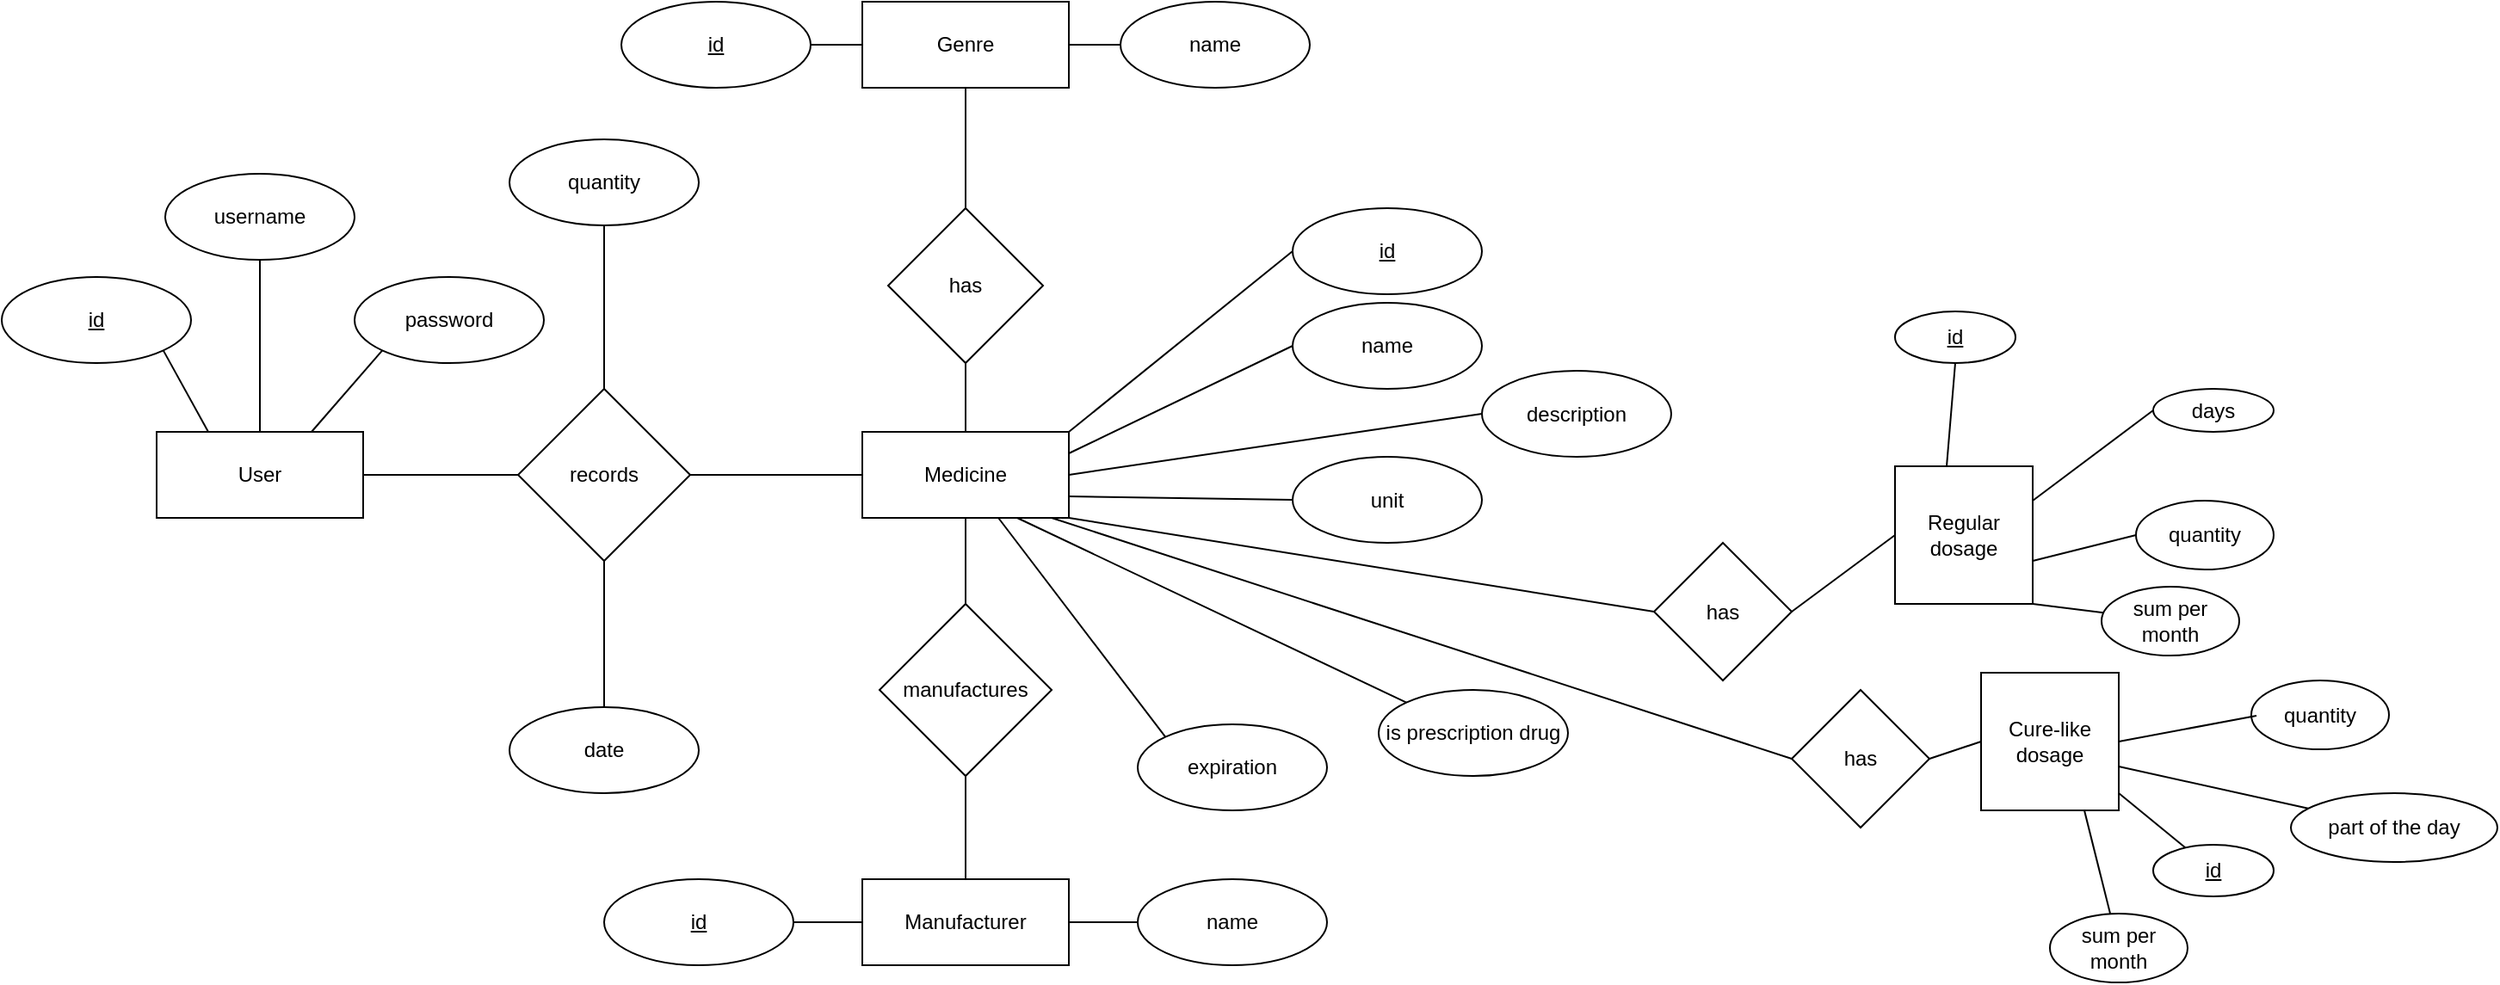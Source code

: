 <mxfile version="13.2.2" type="device"><diagram id="AJfhLETCOGpRJqb8JrFH" name="Page-1"><mxGraphModel dx="2029" dy="826" grid="1" gridSize="10" guides="1" tooltips="1" connect="1" arrows="1" fold="1" page="1" pageScale="1" pageWidth="827" pageHeight="1169" math="0" shadow="0"><root><mxCell id="0"/><mxCell id="1" parent="0"/><mxCell id="vRvYmDlN3i0SQgK0aJfu-1" value="name" style="ellipse;whiteSpace=wrap;html=1;align=center;" parent="1" vertex="1"><mxGeometry x="470" y="325" width="110" height="50" as="geometry"/></mxCell><mxCell id="vRvYmDlN3i0SQgK0aJfu-3" value="Medicine" style="whiteSpace=wrap;html=1;align=center;" parent="1" vertex="1"><mxGeometry x="220" y="400" width="120" height="50" as="geometry"/></mxCell><mxCell id="vRvYmDlN3i0SQgK0aJfu-4" value="User" style="whiteSpace=wrap;html=1;align=center;" parent="1" vertex="1"><mxGeometry x="-190" y="400" width="120" height="50" as="geometry"/></mxCell><mxCell id="vRvYmDlN3i0SQgK0aJfu-5" value="Manufacturer" style="whiteSpace=wrap;html=1;align=center;" parent="1" vertex="1"><mxGeometry x="220" y="660" width="120" height="50" as="geometry"/></mxCell><mxCell id="vRvYmDlN3i0SQgK0aJfu-6" value="Genre" style="whiteSpace=wrap;html=1;align=center;" parent="1" vertex="1"><mxGeometry x="220" y="150" width="120" height="50" as="geometry"/></mxCell><mxCell id="vRvYmDlN3i0SQgK0aJfu-7" value="id" style="ellipse;whiteSpace=wrap;html=1;align=center;fontStyle=4" parent="1" vertex="1"><mxGeometry x="470" y="270" width="110" height="50" as="geometry"/></mxCell><mxCell id="vRvYmDlN3i0SQgK0aJfu-8" value="expiration" style="ellipse;whiteSpace=wrap;html=1;align=center;" parent="1" vertex="1"><mxGeometry x="380" y="570" width="110" height="50" as="geometry"/></mxCell><mxCell id="vRvYmDlN3i0SQgK0aJfu-10" value="unit" style="ellipse;whiteSpace=wrap;html=1;align=center;" parent="1" vertex="1"><mxGeometry x="470" y="414.5" width="110" height="50" as="geometry"/></mxCell><mxCell id="vRvYmDlN3i0SQgK0aJfu-11" value="date" style="ellipse;whiteSpace=wrap;html=1;align=center;" parent="1" vertex="1"><mxGeometry x="15" y="560" width="110" height="50" as="geometry"/></mxCell><mxCell id="vRvYmDlN3i0SQgK0aJfu-12" value="description" style="ellipse;whiteSpace=wrap;html=1;align=center;" parent="1" vertex="1"><mxGeometry x="580" y="364.5" width="110" height="50" as="geometry"/></mxCell><mxCell id="vRvYmDlN3i0SQgK0aJfu-13" value="records" style="shape=rhombus;perimeter=rhombusPerimeter;whiteSpace=wrap;html=1;align=center;" parent="1" vertex="1"><mxGeometry x="20" y="375" width="100" height="100" as="geometry"/></mxCell><mxCell id="vRvYmDlN3i0SQgK0aJfu-14" value="has" style="shape=rhombus;perimeter=rhombusPerimeter;whiteSpace=wrap;html=1;align=center;" parent="1" vertex="1"><mxGeometry x="235" y="270" width="90" height="90" as="geometry"/></mxCell><mxCell id="vRvYmDlN3i0SQgK0aJfu-15" value="manufactures" style="shape=rhombus;perimeter=rhombusPerimeter;whiteSpace=wrap;html=1;align=center;" parent="1" vertex="1"><mxGeometry x="230" y="500" width="100" height="100" as="geometry"/></mxCell><mxCell id="vRvYmDlN3i0SQgK0aJfu-16" value="is prescription drug" style="ellipse;whiteSpace=wrap;html=1;align=center;" parent="1" vertex="1"><mxGeometry x="520" y="550" width="110" height="50" as="geometry"/></mxCell><mxCell id="vRvYmDlN3i0SQgK0aJfu-17" value="id" style="ellipse;whiteSpace=wrap;html=1;align=center;fontStyle=4" parent="1" vertex="1"><mxGeometry x="-280" y="310" width="110" height="50" as="geometry"/></mxCell><mxCell id="vRvYmDlN3i0SQgK0aJfu-18" value="username" style="ellipse;whiteSpace=wrap;html=1;align=center;" parent="1" vertex="1"><mxGeometry x="-185" y="250" width="110" height="50" as="geometry"/></mxCell><mxCell id="vRvYmDlN3i0SQgK0aJfu-19" value="password" style="ellipse;whiteSpace=wrap;html=1;align=center;" parent="1" vertex="1"><mxGeometry x="-75" y="310" width="110" height="50" as="geometry"/></mxCell><mxCell id="vRvYmDlN3i0SQgK0aJfu-22" value="" style="endArrow=none;html=1;entryX=0;entryY=1;entryDx=0;entryDy=0;exitX=0.75;exitY=0;exitDx=0;exitDy=0;" parent="1" source="vRvYmDlN3i0SQgK0aJfu-4" target="vRvYmDlN3i0SQgK0aJfu-19" edge="1"><mxGeometry width="50" height="50" relative="1" as="geometry"><mxPoint x="-90" y="630" as="sourcePoint"/><mxPoint x="-40" y="580" as="targetPoint"/></mxGeometry></mxCell><mxCell id="vRvYmDlN3i0SQgK0aJfu-23" value="" style="endArrow=none;html=1;entryX=1;entryY=1;entryDx=0;entryDy=0;exitX=0.25;exitY=0;exitDx=0;exitDy=0;" parent="1" source="vRvYmDlN3i0SQgK0aJfu-4" target="vRvYmDlN3i0SQgK0aJfu-17" edge="1"><mxGeometry width="50" height="50" relative="1" as="geometry"><mxPoint x="-200" y="550" as="sourcePoint"/><mxPoint x="-150" y="500" as="targetPoint"/></mxGeometry></mxCell><mxCell id="vRvYmDlN3i0SQgK0aJfu-24" value="" style="endArrow=none;html=1;entryX=0.5;entryY=1;entryDx=0;entryDy=0;exitX=0.5;exitY=0;exitDx=0;exitDy=0;" parent="1" source="vRvYmDlN3i0SQgK0aJfu-4" target="vRvYmDlN3i0SQgK0aJfu-18" edge="1"><mxGeometry width="50" height="50" relative="1" as="geometry"><mxPoint x="-180" y="620" as="sourcePoint"/><mxPoint x="-130" y="570" as="targetPoint"/></mxGeometry></mxCell><mxCell id="vRvYmDlN3i0SQgK0aJfu-25" value="" style="endArrow=none;html=1;entryX=0;entryY=0.5;entryDx=0;entryDy=0;exitX=1;exitY=0.5;exitDx=0;exitDy=0;" parent="1" source="vRvYmDlN3i0SQgK0aJfu-4" target="vRvYmDlN3i0SQgK0aJfu-13" edge="1"><mxGeometry width="50" height="50" relative="1" as="geometry"><mxPoint x="-120" y="580" as="sourcePoint"/><mxPoint x="-70" y="530" as="targetPoint"/></mxGeometry></mxCell><mxCell id="vRvYmDlN3i0SQgK0aJfu-26" value="" style="endArrow=none;html=1;entryX=0;entryY=0.5;entryDx=0;entryDy=0;exitX=1;exitY=0.5;exitDx=0;exitDy=0;" parent="1" source="vRvYmDlN3i0SQgK0aJfu-13" target="vRvYmDlN3i0SQgK0aJfu-3" edge="1"><mxGeometry width="50" height="50" relative="1" as="geometry"><mxPoint x="-60" y="620" as="sourcePoint"/><mxPoint x="-10" y="570" as="targetPoint"/></mxGeometry></mxCell><mxCell id="vRvYmDlN3i0SQgK0aJfu-27" value="" style="endArrow=none;html=1;entryX=0.5;entryY=1;entryDx=0;entryDy=0;exitX=0.5;exitY=0;exitDx=0;exitDy=0;" parent="1" source="vRvYmDlN3i0SQgK0aJfu-11" target="vRvYmDlN3i0SQgK0aJfu-13" edge="1"><mxGeometry width="50" height="50" relative="1" as="geometry"><mxPoint x="70" y="570" as="sourcePoint"/><mxPoint x="80" y="550" as="targetPoint"/></mxGeometry></mxCell><mxCell id="vRvYmDlN3i0SQgK0aJfu-28" value="" style="endArrow=none;html=1;exitX=0.5;exitY=0;exitDx=0;exitDy=0;entryX=0.5;entryY=1;entryDx=0;entryDy=0;" parent="1" source="vRvYmDlN3i0SQgK0aJfu-13" target="vRvYmDlN3i0SQgK0aJfu-29" edge="1"><mxGeometry width="50" height="50" relative="1" as="geometry"><mxPoint x="70" y="330" as="sourcePoint"/><mxPoint x="120" y="280" as="targetPoint"/></mxGeometry></mxCell><mxCell id="vRvYmDlN3i0SQgK0aJfu-29" value="quantity" style="ellipse;whiteSpace=wrap;html=1;align=center;" parent="1" vertex="1"><mxGeometry x="15" y="230" width="110" height="50" as="geometry"/></mxCell><mxCell id="vRvYmDlN3i0SQgK0aJfu-30" value="" style="endArrow=none;html=1;entryX=0.5;entryY=1;entryDx=0;entryDy=0;exitX=0.5;exitY=0;exitDx=0;exitDy=0;" parent="1" source="vRvYmDlN3i0SQgK0aJfu-15" target="vRvYmDlN3i0SQgK0aJfu-3" edge="1"><mxGeometry width="50" height="50" relative="1" as="geometry"><mxPoint x="220" y="590" as="sourcePoint"/><mxPoint x="270" y="540" as="targetPoint"/></mxGeometry></mxCell><mxCell id="vRvYmDlN3i0SQgK0aJfu-31" value="" style="endArrow=none;html=1;entryX=0.5;entryY=1;entryDx=0;entryDy=0;exitX=0.5;exitY=0;exitDx=0;exitDy=0;" parent="1" source="vRvYmDlN3i0SQgK0aJfu-5" target="vRvYmDlN3i0SQgK0aJfu-15" edge="1"><mxGeometry width="50" height="50" relative="1" as="geometry"><mxPoint x="240" y="790" as="sourcePoint"/><mxPoint x="290" y="740" as="targetPoint"/></mxGeometry></mxCell><mxCell id="vRvYmDlN3i0SQgK0aJfu-32" value="" style="endArrow=none;html=1;entryX=1;entryY=0.5;entryDx=0;entryDy=0;exitX=0;exitY=0.5;exitDx=0;exitDy=0;" parent="1" source="vRvYmDlN3i0SQgK0aJfu-5" target="vRvYmDlN3i0SQgK0aJfu-33" edge="1"><mxGeometry width="50" height="50" relative="1" as="geometry"><mxPoint x="430" y="630" as="sourcePoint"/><mxPoint x="480" y="580" as="targetPoint"/></mxGeometry></mxCell><mxCell id="vRvYmDlN3i0SQgK0aJfu-33" value="id" style="ellipse;whiteSpace=wrap;html=1;align=center;fontStyle=4" parent="1" vertex="1"><mxGeometry x="70" y="660" width="110" height="50" as="geometry"/></mxCell><mxCell id="vRvYmDlN3i0SQgK0aJfu-34" value="name" style="ellipse;whiteSpace=wrap;html=1;align=center;" parent="1" vertex="1"><mxGeometry x="380" y="660" width="110" height="50" as="geometry"/></mxCell><mxCell id="vRvYmDlN3i0SQgK0aJfu-35" value="" style="endArrow=none;html=1;entryX=0;entryY=0.5;entryDx=0;entryDy=0;exitX=1;exitY=0.5;exitDx=0;exitDy=0;" parent="1" source="vRvYmDlN3i0SQgK0aJfu-5" target="vRvYmDlN3i0SQgK0aJfu-34" edge="1"><mxGeometry width="50" height="50" relative="1" as="geometry"><mxPoint x="200" y="840" as="sourcePoint"/><mxPoint x="250" y="790" as="targetPoint"/></mxGeometry></mxCell><mxCell id="vRvYmDlN3i0SQgK0aJfu-36" value="" style="endArrow=none;html=1;entryX=0.5;entryY=1;entryDx=0;entryDy=0;exitX=0.5;exitY=0;exitDx=0;exitDy=0;" parent="1" source="vRvYmDlN3i0SQgK0aJfu-3" target="vRvYmDlN3i0SQgK0aJfu-14" edge="1"><mxGeometry width="50" height="50" relative="1" as="geometry"><mxPoint x="180" y="370" as="sourcePoint"/><mxPoint x="230" y="320" as="targetPoint"/></mxGeometry></mxCell><mxCell id="vRvYmDlN3i0SQgK0aJfu-37" value="id" style="ellipse;whiteSpace=wrap;html=1;align=center;fontStyle=4" parent="1" vertex="1"><mxGeometry x="80" y="150" width="110" height="50" as="geometry"/></mxCell><mxCell id="vRvYmDlN3i0SQgK0aJfu-38" value="name" style="ellipse;whiteSpace=wrap;html=1;align=center;" parent="1" vertex="1"><mxGeometry x="370" y="150" width="110" height="50" as="geometry"/></mxCell><mxCell id="vRvYmDlN3i0SQgK0aJfu-39" value="" style="endArrow=none;html=1;exitX=1;exitY=0.5;exitDx=0;exitDy=0;entryX=0;entryY=0.5;entryDx=0;entryDy=0;" parent="1" source="vRvYmDlN3i0SQgK0aJfu-37" target="vRvYmDlN3i0SQgK0aJfu-6" edge="1"><mxGeometry width="50" height="50" relative="1" as="geometry"><mxPoint x="160" y="90" as="sourcePoint"/><mxPoint x="210" y="40" as="targetPoint"/></mxGeometry></mxCell><mxCell id="vRvYmDlN3i0SQgK0aJfu-40" value="" style="endArrow=none;html=1;exitX=1;exitY=0.5;exitDx=0;exitDy=0;entryX=0;entryY=0.5;entryDx=0;entryDy=0;" parent="1" source="vRvYmDlN3i0SQgK0aJfu-6" target="vRvYmDlN3i0SQgK0aJfu-38" edge="1"><mxGeometry width="50" height="50" relative="1" as="geometry"><mxPoint x="350" y="90" as="sourcePoint"/><mxPoint x="400" y="40" as="targetPoint"/></mxGeometry></mxCell><mxCell id="vRvYmDlN3i0SQgK0aJfu-41" value="" style="endArrow=none;html=1;exitX=0.5;exitY=0;exitDx=0;exitDy=0;entryX=0.5;entryY=1;entryDx=0;entryDy=0;" parent="1" source="vRvYmDlN3i0SQgK0aJfu-14" target="vRvYmDlN3i0SQgK0aJfu-6" edge="1"><mxGeometry width="50" height="50" relative="1" as="geometry"><mxPoint x="220" y="80" as="sourcePoint"/><mxPoint x="330" y="240" as="targetPoint"/></mxGeometry></mxCell><mxCell id="vRvYmDlN3i0SQgK0aJfu-42" value="" style="endArrow=none;html=1;entryX=0;entryY=0.5;entryDx=0;entryDy=0;exitX=1;exitY=0;exitDx=0;exitDy=0;" parent="1" source="vRvYmDlN3i0SQgK0aJfu-3" target="vRvYmDlN3i0SQgK0aJfu-7" edge="1"><mxGeometry width="50" height="50" relative="1" as="geometry"><mxPoint x="410" y="490" as="sourcePoint"/><mxPoint x="460" y="440" as="targetPoint"/></mxGeometry></mxCell><mxCell id="vRvYmDlN3i0SQgK0aJfu-43" value="" style="endArrow=none;html=1;entryX=0;entryY=0.5;entryDx=0;entryDy=0;exitX=1;exitY=0.25;exitDx=0;exitDy=0;" parent="1" source="vRvYmDlN3i0SQgK0aJfu-3" target="vRvYmDlN3i0SQgK0aJfu-1" edge="1"><mxGeometry width="50" height="50" relative="1" as="geometry"><mxPoint x="400" y="510" as="sourcePoint"/><mxPoint x="450" y="460" as="targetPoint"/></mxGeometry></mxCell><mxCell id="vRvYmDlN3i0SQgK0aJfu-44" value="" style="endArrow=none;html=1;entryX=0;entryY=0.5;entryDx=0;entryDy=0;exitX=1;exitY=0.5;exitDx=0;exitDy=0;" parent="1" source="vRvYmDlN3i0SQgK0aJfu-3" target="vRvYmDlN3i0SQgK0aJfu-12" edge="1"><mxGeometry width="50" height="50" relative="1" as="geometry"><mxPoint x="430" y="530" as="sourcePoint"/><mxPoint x="480" y="480" as="targetPoint"/></mxGeometry></mxCell><mxCell id="vRvYmDlN3i0SQgK0aJfu-46" value="" style="endArrow=none;html=1;exitX=0;exitY=0.5;exitDx=0;exitDy=0;entryX=1;entryY=0.75;entryDx=0;entryDy=0;" parent="1" source="vRvYmDlN3i0SQgK0aJfu-10" target="vRvYmDlN3i0SQgK0aJfu-3" edge="1"><mxGeometry width="50" height="50" relative="1" as="geometry"><mxPoint x="560" y="630" as="sourcePoint"/><mxPoint x="610" y="580" as="targetPoint"/></mxGeometry></mxCell><mxCell id="vRvYmDlN3i0SQgK0aJfu-47" value="" style="endArrow=none;html=1;entryX=0;entryY=0;entryDx=0;entryDy=0;exitX=0.75;exitY=1;exitDx=0;exitDy=0;" parent="1" source="vRvYmDlN3i0SQgK0aJfu-3" target="vRvYmDlN3i0SQgK0aJfu-16" edge="1"><mxGeometry width="50" height="50" relative="1" as="geometry"><mxPoint x="380" y="900" as="sourcePoint"/><mxPoint x="430" y="850" as="targetPoint"/></mxGeometry></mxCell><mxCell id="vRvYmDlN3i0SQgK0aJfu-48" value="" style="endArrow=none;html=1;entryX=0;entryY=0;entryDx=0;entryDy=0;" parent="1" source="vRvYmDlN3i0SQgK0aJfu-3" target="vRvYmDlN3i0SQgK0aJfu-8" edge="1"><mxGeometry width="50" height="50" relative="1" as="geometry"><mxPoint x="530" y="890" as="sourcePoint"/><mxPoint x="580" y="840" as="targetPoint"/></mxGeometry></mxCell><mxCell id="gZCbr4N1gAOTClhRr7nK-1" value="Regular dosage" style="whiteSpace=wrap;html=1;aspect=fixed;" vertex="1" parent="1"><mxGeometry x="820" y="420" width="80" height="80" as="geometry"/></mxCell><mxCell id="gZCbr4N1gAOTClhRr7nK-2" value="" style="endArrow=none;html=1;exitX=1;exitY=1;exitDx=0;exitDy=0;entryX=0;entryY=0.5;entryDx=0;entryDy=0;" edge="1" parent="1" source="vRvYmDlN3i0SQgK0aJfu-3" target="gZCbr4N1gAOTClhRr7nK-3"><mxGeometry width="50" height="50" relative="1" as="geometry"><mxPoint x="730" y="570" as="sourcePoint"/><mxPoint x="780" y="520" as="targetPoint"/></mxGeometry></mxCell><mxCell id="gZCbr4N1gAOTClhRr7nK-3" value="has" style="rhombus;whiteSpace=wrap;html=1;" vertex="1" parent="1"><mxGeometry x="680" y="464.5" width="80" height="80" as="geometry"/></mxCell><mxCell id="gZCbr4N1gAOTClhRr7nK-5" value="Cure-like dosage" style="whiteSpace=wrap;html=1;aspect=fixed;" vertex="1" parent="1"><mxGeometry x="870" y="540" width="80" height="80" as="geometry"/></mxCell><mxCell id="gZCbr4N1gAOTClhRr7nK-6" value="has" style="rhombus;whiteSpace=wrap;html=1;" vertex="1" parent="1"><mxGeometry x="760" y="550" width="80" height="80" as="geometry"/></mxCell><mxCell id="gZCbr4N1gAOTClhRr7nK-7" value="" style="endArrow=none;html=1;entryX=0;entryY=0.5;entryDx=0;entryDy=0;" edge="1" parent="1" target="gZCbr4N1gAOTClhRr7nK-6"><mxGeometry width="50" height="50" relative="1" as="geometry"><mxPoint x="330" y="450" as="sourcePoint"/><mxPoint x="890" y="595" as="targetPoint"/></mxGeometry></mxCell><mxCell id="gZCbr4N1gAOTClhRr7nK-8" value="" style="endArrow=none;html=1;exitX=0;exitY=0.5;exitDx=0;exitDy=0;entryX=1;entryY=0.5;entryDx=0;entryDy=0;" edge="1" parent="1" source="gZCbr4N1gAOTClhRr7nK-1" target="gZCbr4N1gAOTClhRr7nK-3"><mxGeometry width="50" height="50" relative="1" as="geometry"><mxPoint x="760" y="570" as="sourcePoint"/><mxPoint x="800" y="520" as="targetPoint"/></mxGeometry></mxCell><mxCell id="gZCbr4N1gAOTClhRr7nK-9" value="" style="endArrow=none;html=1;entryX=0;entryY=0.5;entryDx=0;entryDy=0;exitX=1;exitY=0.5;exitDx=0;exitDy=0;" edge="1" parent="1" source="gZCbr4N1gAOTClhRr7nK-6" target="gZCbr4N1gAOTClhRr7nK-5"><mxGeometry width="50" height="50" relative="1" as="geometry"><mxPoint x="760" y="570" as="sourcePoint"/><mxPoint x="810" y="520" as="targetPoint"/></mxGeometry></mxCell><mxCell id="gZCbr4N1gAOTClhRr7nK-10" value="days" style="ellipse;whiteSpace=wrap;html=1;" vertex="1" parent="1"><mxGeometry x="970" y="375" width="70" height="25" as="geometry"/></mxCell><mxCell id="gZCbr4N1gAOTClhRr7nK-11" value="&lt;u&gt;id&lt;/u&gt;" style="ellipse;whiteSpace=wrap;html=1;" vertex="1" parent="1"><mxGeometry x="820" y="330" width="70" height="30" as="geometry"/></mxCell><mxCell id="gZCbr4N1gAOTClhRr7nK-12" value="quantity" style="ellipse;whiteSpace=wrap;html=1;" vertex="1" parent="1"><mxGeometry x="960" y="440" width="80" height="40" as="geometry"/></mxCell><mxCell id="gZCbr4N1gAOTClhRr7nK-13" value="part of the day" style="ellipse;whiteSpace=wrap;html=1;" vertex="1" parent="1"><mxGeometry x="1050" y="610" width="120" height="40" as="geometry"/></mxCell><mxCell id="gZCbr4N1gAOTClhRr7nK-14" value="&lt;u&gt;id&lt;/u&gt;" style="ellipse;whiteSpace=wrap;html=1;" vertex="1" parent="1"><mxGeometry x="970" y="640" width="70" height="30" as="geometry"/></mxCell><mxCell id="gZCbr4N1gAOTClhRr7nK-15" value="quantity" style="ellipse;whiteSpace=wrap;html=1;" vertex="1" parent="1"><mxGeometry x="1027" y="544.5" width="80" height="40" as="geometry"/></mxCell><mxCell id="gZCbr4N1gAOTClhRr7nK-16" value="" style="endArrow=none;html=1;entryX=0.5;entryY=1;entryDx=0;entryDy=0;" edge="1" parent="1" target="gZCbr4N1gAOTClhRr7nK-11"><mxGeometry width="50" height="50" relative="1" as="geometry"><mxPoint x="850" y="420" as="sourcePoint"/><mxPoint x="900" y="370" as="targetPoint"/></mxGeometry></mxCell><mxCell id="gZCbr4N1gAOTClhRr7nK-17" value="" style="endArrow=none;html=1;entryX=0;entryY=0.5;entryDx=0;entryDy=0;" edge="1" parent="1" target="gZCbr4N1gAOTClhRr7nK-10"><mxGeometry width="50" height="50" relative="1" as="geometry"><mxPoint x="900" y="440" as="sourcePoint"/><mxPoint x="950" y="390" as="targetPoint"/></mxGeometry></mxCell><mxCell id="gZCbr4N1gAOTClhRr7nK-18" value="" style="endArrow=none;html=1;entryX=0;entryY=0.5;entryDx=0;entryDy=0;" edge="1" parent="1" target="gZCbr4N1gAOTClhRr7nK-12"><mxGeometry width="50" height="50" relative="1" as="geometry"><mxPoint x="900" y="475" as="sourcePoint"/><mxPoint x="950" y="425" as="targetPoint"/></mxGeometry></mxCell><mxCell id="gZCbr4N1gAOTClhRr7nK-19" value="" style="endArrow=none;html=1;" edge="1" parent="1" target="gZCbr4N1gAOTClhRr7nK-13"><mxGeometry width="50" height="50" relative="1" as="geometry"><mxPoint x="950" y="594.5" as="sourcePoint"/><mxPoint x="1000" y="544.5" as="targetPoint"/></mxGeometry></mxCell><mxCell id="gZCbr4N1gAOTClhRr7nK-20" value="" style="endArrow=none;html=1;" edge="1" parent="1" target="gZCbr4N1gAOTClhRr7nK-14"><mxGeometry width="50" height="50" relative="1" as="geometry"><mxPoint x="950" y="610" as="sourcePoint"/><mxPoint x="1000" y="560" as="targetPoint"/></mxGeometry></mxCell><mxCell id="gZCbr4N1gAOTClhRr7nK-21" value="" style="endArrow=none;html=1;exitX=1;exitY=0.5;exitDx=0;exitDy=0;" edge="1" parent="1" source="gZCbr4N1gAOTClhRr7nK-5"><mxGeometry width="50" height="50" relative="1" as="geometry"><mxPoint x="980" y="615" as="sourcePoint"/><mxPoint x="1030" y="565" as="targetPoint"/></mxGeometry></mxCell><mxCell id="gZCbr4N1gAOTClhRr7nK-22" value="" style="endArrow=none;html=1;" edge="1" parent="1" source="gZCbr4N1gAOTClhRr7nK-25"><mxGeometry width="50" height="50" relative="1" as="geometry"><mxPoint x="880" y="670" as="sourcePoint"/><mxPoint x="930" y="620" as="targetPoint"/></mxGeometry></mxCell><mxCell id="gZCbr4N1gAOTClhRr7nK-23" value="" style="endArrow=none;html=1;" edge="1" parent="1" target="gZCbr4N1gAOTClhRr7nK-24"><mxGeometry width="50" height="50" relative="1" as="geometry"><mxPoint x="900" y="500" as="sourcePoint"/><mxPoint x="960" y="500" as="targetPoint"/></mxGeometry></mxCell><mxCell id="gZCbr4N1gAOTClhRr7nK-24" value="sum per month" style="ellipse;whiteSpace=wrap;html=1;" vertex="1" parent="1"><mxGeometry x="940" y="490" width="80" height="40" as="geometry"/></mxCell><mxCell id="gZCbr4N1gAOTClhRr7nK-25" value="sum per month" style="ellipse;whiteSpace=wrap;html=1;" vertex="1" parent="1"><mxGeometry x="910" y="680" width="80" height="40" as="geometry"/></mxCell></root></mxGraphModel></diagram></mxfile>